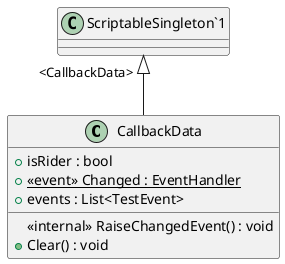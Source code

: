 @startuml
class CallbackData {
    + isRider : bool
    + {static}  <<event>> Changed : EventHandler 
    <<internal>> RaiseChangedEvent() : void
    + events : List<TestEvent>
    + Clear() : void
}
"ScriptableSingleton`1" "<CallbackData>" <|-- CallbackData
@enduml
